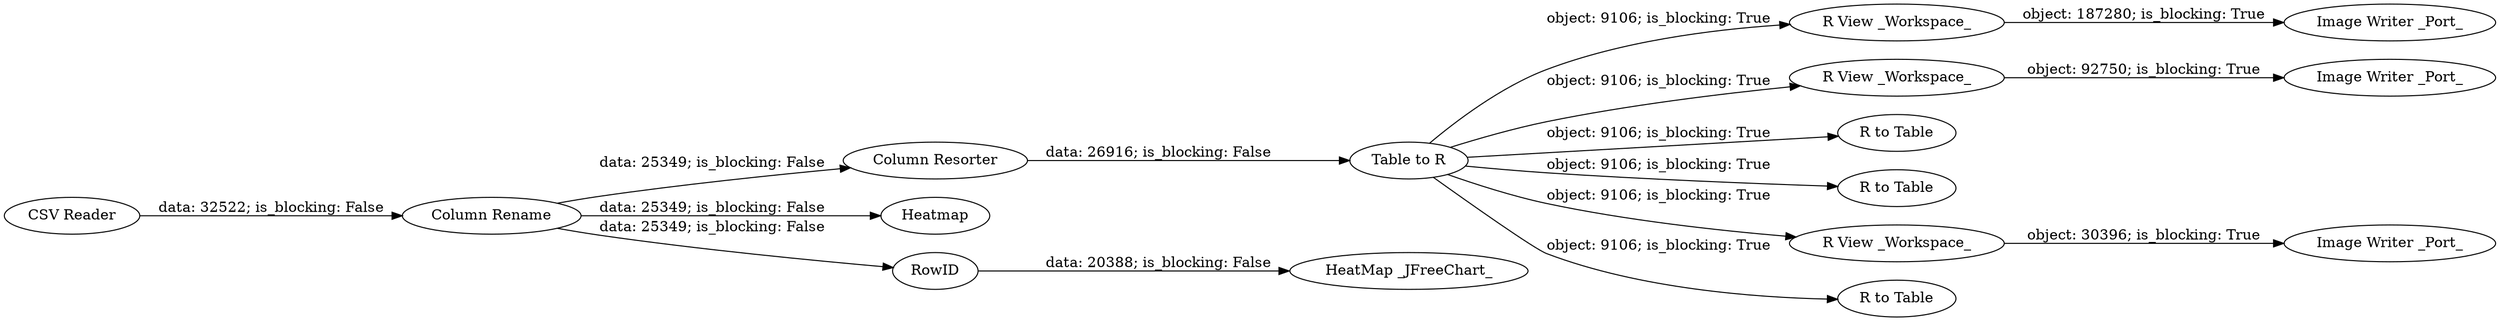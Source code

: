 digraph {
	"7893969689586431169_189" [label="Image Writer _Port_"]
	"7893969689586431169_3" [label="HeatMap _JFreeChart_"]
	"7893969689586431169_167" [label="Table to R"]
	"7893969689586431169_131" [label="R View _Workspace_"]
	"7893969689586431169_192" [label="Column Rename"]
	"7893969689586431169_169" [label="Column Resorter"]
	"7893969689586431169_185" [label="R View _Workspace_"]
	"7893969689586431169_170" [label="R to Table"]
	"7893969689586431169_4" [label=Heatmap]
	"7893969689586431169_172" [label="R to Table"]
	"7893969689586431169_188" [label="R View _Workspace_"]
	"7893969689586431169_168" [label=RowID]
	"7893969689586431169_191" [label="CSV Reader"]
	"7893969689586431169_194" [label="Image Writer _Port_"]
	"7893969689586431169_193" [label="Image Writer _Port_"]
	"7893969689586431169_173" [label="R to Table"]
	"7893969689586431169_192" -> "7893969689586431169_169" [label="data: 25349; is_blocking: False"]
	"7893969689586431169_167" -> "7893969689586431169_170" [label="object: 9106; is_blocking: True"]
	"7893969689586431169_185" -> "7893969689586431169_193" [label="object: 92750; is_blocking: True"]
	"7893969689586431169_191" -> "7893969689586431169_192" [label="data: 32522; is_blocking: False"]
	"7893969689586431169_192" -> "7893969689586431169_4" [label="data: 25349; is_blocking: False"]
	"7893969689586431169_188" -> "7893969689586431169_194" [label="object: 30396; is_blocking: True"]
	"7893969689586431169_168" -> "7893969689586431169_3" [label="data: 20388; is_blocking: False"]
	"7893969689586431169_131" -> "7893969689586431169_189" [label="object: 187280; is_blocking: True"]
	"7893969689586431169_169" -> "7893969689586431169_167" [label="data: 26916; is_blocking: False"]
	"7893969689586431169_167" -> "7893969689586431169_188" [label="object: 9106; is_blocking: True"]
	"7893969689586431169_167" -> "7893969689586431169_173" [label="object: 9106; is_blocking: True"]
	"7893969689586431169_192" -> "7893969689586431169_168" [label="data: 25349; is_blocking: False"]
	"7893969689586431169_167" -> "7893969689586431169_172" [label="object: 9106; is_blocking: True"]
	"7893969689586431169_167" -> "7893969689586431169_185" [label="object: 9106; is_blocking: True"]
	"7893969689586431169_167" -> "7893969689586431169_131" [label="object: 9106; is_blocking: True"]
	rankdir=LR
}
